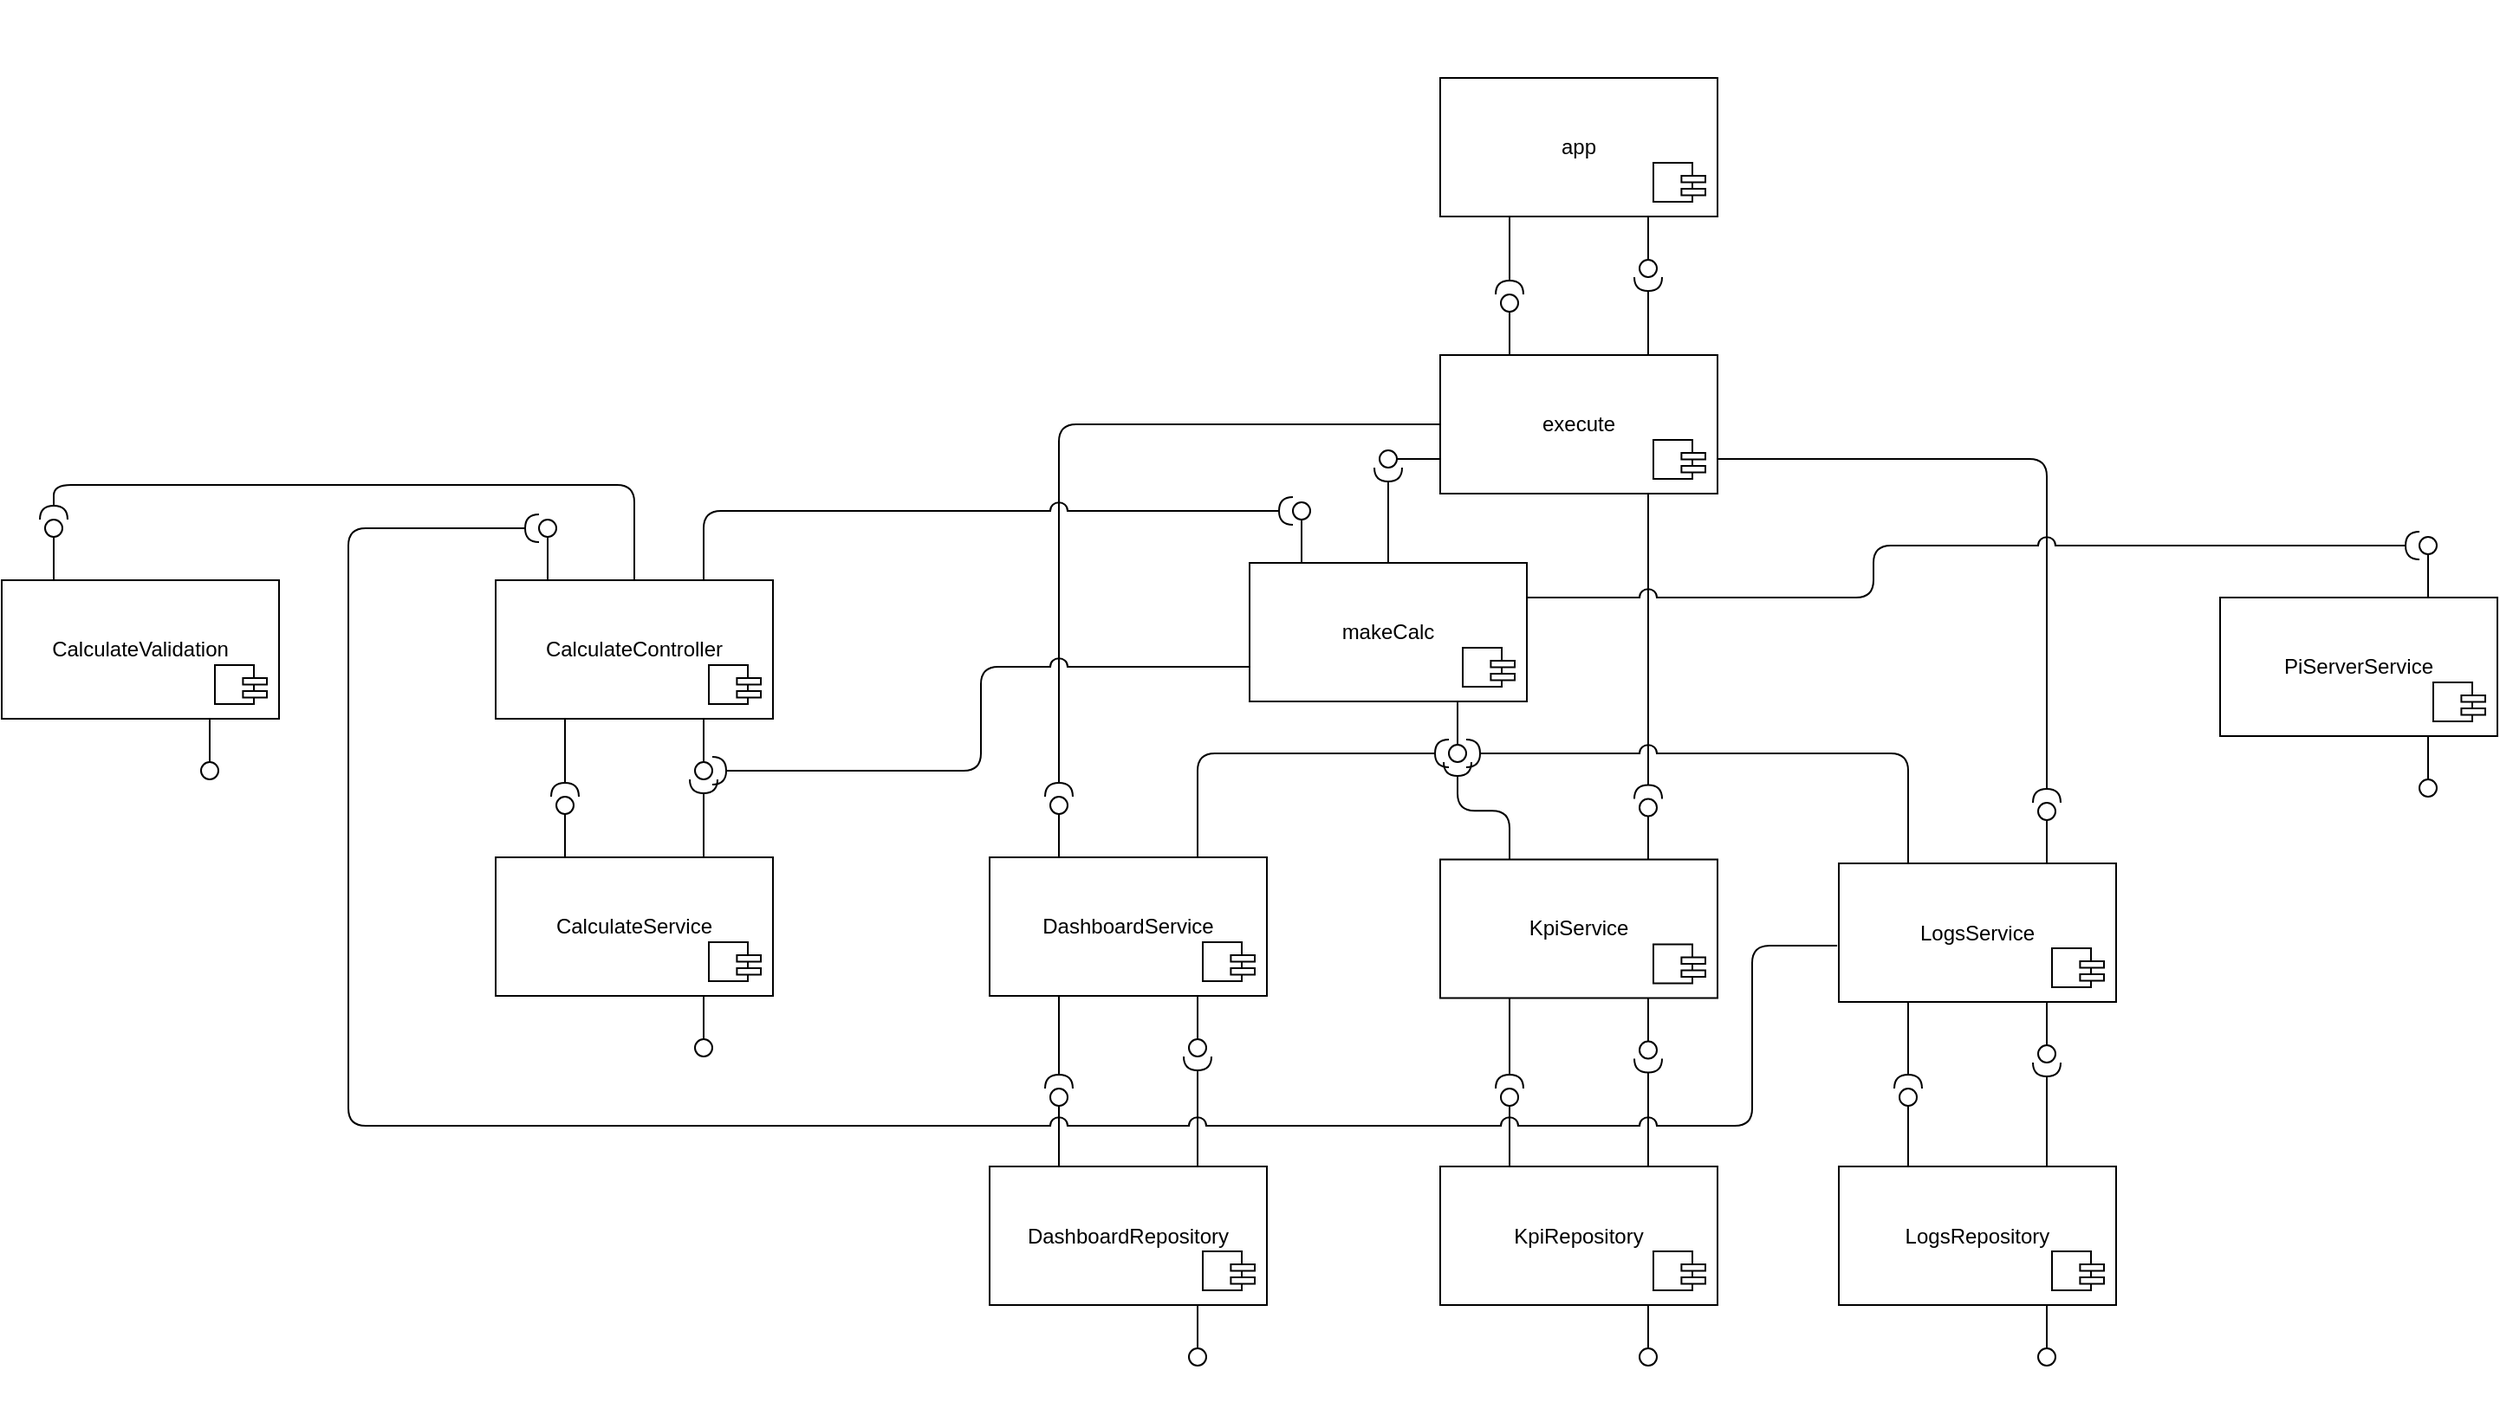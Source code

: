 <mxfile version="13.7.8"><diagram name="Page-1" id="5f0bae14-7c28-e335-631c-24af17079c00"><mxGraphModel dx="2522" dy="1555" grid="1" gridSize="10" guides="1" tooltips="1" connect="1" arrows="1" fold="1" page="1" pageScale="1" pageWidth="1100" pageHeight="850" math="0" shadow="0" extFonts="Permanent Marker^https://fonts.googleapis.com/css?family=Permanent+Marker"><root><mxCell id="0"/><mxCell id="1" parent="0"/><mxCell id="sjlQr1lk5nS09xO88dKd-31" value="" style="group" parent="1" vertex="1" connectable="0"><mxGeometry x="130" y="246.5" width="160" height="195" as="geometry"/></mxCell><mxCell id="sjlQr1lk5nS09xO88dKd-28" value="" style="group" parent="sjlQr1lk5nS09xO88dKd-31" vertex="1" connectable="0"><mxGeometry width="160" height="195" as="geometry"/></mxCell><mxCell id="sjlQr1lk5nS09xO88dKd-17" value="" style="group" parent="sjlQr1lk5nS09xO88dKd-28" vertex="1" connectable="0"><mxGeometry y="168.5" width="160" height="150" as="geometry"/></mxCell><mxCell id="sjlQr1lk5nS09xO88dKd-18" value="DashboardService" style="rounded=0;whiteSpace=wrap;html=1;" parent="sjlQr1lk5nS09xO88dKd-17" vertex="1"><mxGeometry width="160" height="80" as="geometry"/></mxCell><mxCell id="sjlQr1lk5nS09xO88dKd-19" value="" style="group" parent="sjlQr1lk5nS09xO88dKd-17" vertex="1" connectable="0"><mxGeometry x="123" y="49" width="30" height="30" as="geometry"/></mxCell><mxCell id="sjlQr1lk5nS09xO88dKd-20" value="" style="whiteSpace=wrap;html=1;aspect=fixed;" parent="sjlQr1lk5nS09xO88dKd-19" vertex="1"><mxGeometry width="22.5" height="22.5" as="geometry"/></mxCell><mxCell id="sjlQr1lk5nS09xO88dKd-21" value="" style="rounded=0;whiteSpace=wrap;html=1;" parent="sjlQr1lk5nS09xO88dKd-19" vertex="1"><mxGeometry x="16.2" y="7.5" width="13.8" height="3.75" as="geometry"/></mxCell><mxCell id="sjlQr1lk5nS09xO88dKd-22" value="" style="rounded=0;whiteSpace=wrap;html=1;" parent="sjlQr1lk5nS09xO88dKd-19" vertex="1"><mxGeometry x="16.2" y="15" width="13.8" height="3.75" as="geometry"/></mxCell><mxCell id="sjlQr1lk5nS09xO88dKd-23" style="edgeStyle=orthogonalEdgeStyle;rounded=0;orthogonalLoop=1;jettySize=auto;html=1;exitX=0.5;exitY=0;exitDx=0;exitDy=0;entryX=0.5;entryY=1;entryDx=0;entryDy=0;endArrow=none;endFill=0;" parent="sjlQr1lk5nS09xO88dKd-17" source="sjlQr1lk5nS09xO88dKd-24" edge="1"><mxGeometry relative="1" as="geometry"><mxPoint x="120" y="80" as="targetPoint"/></mxGeometry></mxCell><mxCell id="sjlQr1lk5nS09xO88dKd-24" value="" style="ellipse;whiteSpace=wrap;html=1;rounded=0;shadow=0;comic=0;labelBackgroundColor=none;strokeWidth=1;fontFamily=Verdana;fontSize=12;align=center;" parent="sjlQr1lk5nS09xO88dKd-17" vertex="1"><mxGeometry x="115" y="105" width="10" height="10" as="geometry"/></mxCell><mxCell id="_lqipYUHiQkBwRFPcOxQ-12" style="edgeStyle=orthogonalEdgeStyle;rounded=0;orthogonalLoop=1;jettySize=auto;html=1;exitX=0.5;exitY=1;exitDx=0;exitDy=0;entryX=0.5;entryY=0;entryDx=0;entryDy=0;endArrow=none;endFill=0;" edge="1" parent="sjlQr1lk5nS09xO88dKd-28"><mxGeometry relative="1" as="geometry"><mxPoint x="40" y="133.5" as="sourcePoint"/><mxPoint x="40" y="168.5" as="targetPoint"/></mxGeometry></mxCell><mxCell id="_lqipYUHiQkBwRFPcOxQ-13" value="" style="ellipse;whiteSpace=wrap;html=1;rounded=0;shadow=0;comic=0;labelBackgroundColor=none;strokeWidth=1;fontFamily=Verdana;fontSize=12;align=center;" vertex="1" parent="sjlQr1lk5nS09xO88dKd-28"><mxGeometry x="35" y="133.5" width="10" height="10" as="geometry"/></mxCell><mxCell id="sjlQr1lk5nS09xO88dKd-39" value="" style="group" parent="1" vertex="1" connectable="0"><mxGeometry x="130" y="548.5" width="160" height="195" as="geometry"/></mxCell><mxCell id="sjlQr1lk5nS09xO88dKd-40" value="" style="group" parent="sjlQr1lk5nS09xO88dKd-39" vertex="1" connectable="0"><mxGeometry width="160" height="195" as="geometry"/></mxCell><mxCell id="sjlQr1lk5nS09xO88dKd-41" value="" style="group" parent="sjlQr1lk5nS09xO88dKd-40" vertex="1" connectable="0"><mxGeometry y="45" width="160" height="150" as="geometry"/></mxCell><mxCell id="sjlQr1lk5nS09xO88dKd-42" value="DashboardRepository" style="rounded=0;whiteSpace=wrap;html=1;" parent="sjlQr1lk5nS09xO88dKd-41" vertex="1"><mxGeometry width="160" height="80" as="geometry"/></mxCell><mxCell id="sjlQr1lk5nS09xO88dKd-43" value="" style="group" parent="sjlQr1lk5nS09xO88dKd-41" vertex="1" connectable="0"><mxGeometry x="123" y="49" width="30" height="30" as="geometry"/></mxCell><mxCell id="sjlQr1lk5nS09xO88dKd-44" value="" style="whiteSpace=wrap;html=1;aspect=fixed;" parent="sjlQr1lk5nS09xO88dKd-43" vertex="1"><mxGeometry width="22.5" height="22.5" as="geometry"/></mxCell><mxCell id="sjlQr1lk5nS09xO88dKd-45" value="" style="rounded=0;whiteSpace=wrap;html=1;" parent="sjlQr1lk5nS09xO88dKd-43" vertex="1"><mxGeometry x="16.2" y="7.5" width="13.8" height="3.75" as="geometry"/></mxCell><mxCell id="sjlQr1lk5nS09xO88dKd-46" value="" style="rounded=0;whiteSpace=wrap;html=1;" parent="sjlQr1lk5nS09xO88dKd-43" vertex="1"><mxGeometry x="16.2" y="15" width="13.8" height="3.75" as="geometry"/></mxCell><mxCell id="sjlQr1lk5nS09xO88dKd-47" style="edgeStyle=orthogonalEdgeStyle;rounded=0;orthogonalLoop=1;jettySize=auto;html=1;exitX=0.5;exitY=0;exitDx=0;exitDy=0;entryX=0.5;entryY=1;entryDx=0;entryDy=0;endArrow=none;endFill=0;" parent="sjlQr1lk5nS09xO88dKd-41" source="sjlQr1lk5nS09xO88dKd-48" edge="1"><mxGeometry relative="1" as="geometry"><mxPoint x="120" y="80" as="targetPoint"/></mxGeometry></mxCell><mxCell id="sjlQr1lk5nS09xO88dKd-48" value="" style="ellipse;whiteSpace=wrap;html=1;rounded=0;shadow=0;comic=0;labelBackgroundColor=none;strokeWidth=1;fontFamily=Verdana;fontSize=12;align=center;" parent="sjlQr1lk5nS09xO88dKd-41" vertex="1"><mxGeometry x="115" y="105" width="10" height="10" as="geometry"/></mxCell><mxCell id="sjlQr1lk5nS09xO88dKd-49" style="edgeStyle=orthogonalEdgeStyle;rounded=0;orthogonalLoop=1;jettySize=auto;html=1;exitX=0.5;exitY=1;exitDx=0;exitDy=0;entryX=0.5;entryY=0;entryDx=0;entryDy=0;endArrow=none;endFill=0;" parent="sjlQr1lk5nS09xO88dKd-40" source="sjlQr1lk5nS09xO88dKd-50" edge="1"><mxGeometry relative="1" as="geometry"><mxPoint x="40" y="45" as="targetPoint"/></mxGeometry></mxCell><mxCell id="sjlQr1lk5nS09xO88dKd-50" value="" style="ellipse;whiteSpace=wrap;html=1;rounded=0;shadow=0;comic=0;labelBackgroundColor=none;strokeWidth=1;fontFamily=Verdana;fontSize=12;align=center;" parent="sjlQr1lk5nS09xO88dKd-40" vertex="1"><mxGeometry x="35" width="10" height="10" as="geometry"/></mxCell><mxCell id="sjlQr1lk5nS09xO88dKd-51" style="edgeStyle=orthogonalEdgeStyle;curved=0;rounded=1;sketch=0;orthogonalLoop=1;jettySize=auto;html=1;exitX=0.25;exitY=1;exitDx=0;exitDy=0;entryX=0.5;entryY=0;entryDx=0;entryDy=0;endArrow=halfCircle;endFill=0;" parent="1" source="sjlQr1lk5nS09xO88dKd-18" target="sjlQr1lk5nS09xO88dKd-50" edge="1"><mxGeometry relative="1" as="geometry"/></mxCell><mxCell id="sjlQr1lk5nS09xO88dKd-54" value="" style="group" parent="1" vertex="1" connectable="0"><mxGeometry x="390" y="90" width="160" height="195" as="geometry"/></mxCell><mxCell id="sjlQr1lk5nS09xO88dKd-55" value="" style="group" parent="sjlQr1lk5nS09xO88dKd-54" vertex="1" connectable="0"><mxGeometry width="160" height="195" as="geometry"/></mxCell><mxCell id="sjlQr1lk5nS09xO88dKd-56" value="" style="group" parent="sjlQr1lk5nS09xO88dKd-55" vertex="1" connectable="0"><mxGeometry y="35" width="160" height="150" as="geometry"/></mxCell><mxCell id="sjlQr1lk5nS09xO88dKd-57" value="execute" style="rounded=0;whiteSpace=wrap;html=1;" parent="sjlQr1lk5nS09xO88dKd-56" vertex="1"><mxGeometry width="160" height="80" as="geometry"/></mxCell><mxCell id="sjlQr1lk5nS09xO88dKd-58" value="" style="group" parent="sjlQr1lk5nS09xO88dKd-56" vertex="1" connectable="0"><mxGeometry x="123" y="49" width="30" height="30" as="geometry"/></mxCell><mxCell id="sjlQr1lk5nS09xO88dKd-59" value="" style="whiteSpace=wrap;html=1;aspect=fixed;" parent="sjlQr1lk5nS09xO88dKd-58" vertex="1"><mxGeometry width="22.5" height="22.5" as="geometry"/></mxCell><mxCell id="sjlQr1lk5nS09xO88dKd-60" value="" style="rounded=0;whiteSpace=wrap;html=1;" parent="sjlQr1lk5nS09xO88dKd-58" vertex="1"><mxGeometry x="16.2" y="7.5" width="13.8" height="3.75" as="geometry"/></mxCell><mxCell id="sjlQr1lk5nS09xO88dKd-61" value="" style="rounded=0;whiteSpace=wrap;html=1;" parent="sjlQr1lk5nS09xO88dKd-58" vertex="1"><mxGeometry x="16.2" y="15" width="13.8" height="3.75" as="geometry"/></mxCell><mxCell id="sjlQr1lk5nS09xO88dKd-64" style="edgeStyle=orthogonalEdgeStyle;rounded=0;orthogonalLoop=1;jettySize=auto;html=1;exitX=0.5;exitY=1;exitDx=0;exitDy=0;entryX=0.5;entryY=0;entryDx=0;entryDy=0;endArrow=none;endFill=0;" parent="sjlQr1lk5nS09xO88dKd-55" edge="1"><mxGeometry relative="1" as="geometry"><mxPoint x="40" as="sourcePoint"/><mxPoint x="40" y="35" as="targetPoint"/></mxGeometry></mxCell><mxCell id="sjlQr1lk5nS09xO88dKd-65" value="" style="ellipse;whiteSpace=wrap;html=1;rounded=0;shadow=0;comic=0;labelBackgroundColor=none;strokeWidth=1;fontFamily=Verdana;fontSize=12;align=center;" parent="sjlQr1lk5nS09xO88dKd-55" vertex="1"><mxGeometry x="35" width="10" height="10" as="geometry"/></mxCell><mxCell id="sjlQr1lk5nS09xO88dKd-68" value="" style="group" parent="1" vertex="1" connectable="0"><mxGeometry x="390" y="-80" width="160" height="195" as="geometry"/></mxCell><mxCell id="sjlQr1lk5nS09xO88dKd-69" value="" style="group" parent="sjlQr1lk5nS09xO88dKd-68" vertex="1" connectable="0"><mxGeometry width="160" height="195" as="geometry"/></mxCell><mxCell id="sjlQr1lk5nS09xO88dKd-70" value="" style="group" parent="sjlQr1lk5nS09xO88dKd-69" vertex="1" connectable="0"><mxGeometry y="45" width="160" height="150" as="geometry"/></mxCell><mxCell id="sjlQr1lk5nS09xO88dKd-71" value="app" style="rounded=0;whiteSpace=wrap;html=1;" parent="sjlQr1lk5nS09xO88dKd-70" vertex="1"><mxGeometry width="160" height="80" as="geometry"/></mxCell><mxCell id="sjlQr1lk5nS09xO88dKd-72" value="" style="group" parent="sjlQr1lk5nS09xO88dKd-70" vertex="1" connectable="0"><mxGeometry x="123" y="49" width="30" height="30" as="geometry"/></mxCell><mxCell id="sjlQr1lk5nS09xO88dKd-73" value="" style="whiteSpace=wrap;html=1;aspect=fixed;" parent="sjlQr1lk5nS09xO88dKd-72" vertex="1"><mxGeometry width="22.5" height="22.5" as="geometry"/></mxCell><mxCell id="sjlQr1lk5nS09xO88dKd-74" value="" style="rounded=0;whiteSpace=wrap;html=1;" parent="sjlQr1lk5nS09xO88dKd-72" vertex="1"><mxGeometry x="16.2" y="7.5" width="13.8" height="3.75" as="geometry"/></mxCell><mxCell id="sjlQr1lk5nS09xO88dKd-75" value="" style="rounded=0;whiteSpace=wrap;html=1;" parent="sjlQr1lk5nS09xO88dKd-72" vertex="1"><mxGeometry x="16.2" y="15" width="13.8" height="3.75" as="geometry"/></mxCell><mxCell id="sjlQr1lk5nS09xO88dKd-76" style="edgeStyle=orthogonalEdgeStyle;rounded=0;orthogonalLoop=1;jettySize=auto;html=1;exitX=0.5;exitY=0;exitDx=0;exitDy=0;entryX=0.5;entryY=1;entryDx=0;entryDy=0;endArrow=none;endFill=0;" parent="sjlQr1lk5nS09xO88dKd-70" source="sjlQr1lk5nS09xO88dKd-77" edge="1"><mxGeometry relative="1" as="geometry"><mxPoint x="120" y="80" as="targetPoint"/></mxGeometry></mxCell><mxCell id="sjlQr1lk5nS09xO88dKd-77" value="" style="ellipse;whiteSpace=wrap;html=1;rounded=0;shadow=0;comic=0;labelBackgroundColor=none;strokeWidth=1;fontFamily=Verdana;fontSize=12;align=center;" parent="sjlQr1lk5nS09xO88dKd-70" vertex="1"><mxGeometry x="115" y="105" width="10" height="10" as="geometry"/></mxCell><mxCell id="sjlQr1lk5nS09xO88dKd-80" style="edgeStyle=orthogonalEdgeStyle;curved=0;rounded=1;sketch=0;orthogonalLoop=1;jettySize=auto;html=1;exitX=0.25;exitY=1;exitDx=0;exitDy=0;entryX=0.5;entryY=0;entryDx=0;entryDy=0;endArrow=halfCircle;endFill=0;" parent="1" source="sjlQr1lk5nS09xO88dKd-71" target="sjlQr1lk5nS09xO88dKd-65" edge="1"><mxGeometry relative="1" as="geometry"/></mxCell><mxCell id="sjlQr1lk5nS09xO88dKd-81" style="edgeStyle=orthogonalEdgeStyle;curved=0;rounded=1;sketch=0;orthogonalLoop=1;jettySize=auto;html=1;exitX=0.75;exitY=0;exitDx=0;exitDy=0;entryX=0.5;entryY=1;entryDx=0;entryDy=0;endArrow=halfCircle;endFill=0;" parent="1" source="sjlQr1lk5nS09xO88dKd-57" target="sjlQr1lk5nS09xO88dKd-77" edge="1"><mxGeometry relative="1" as="geometry"/></mxCell><mxCell id="sjlQr1lk5nS09xO88dKd-103" value="" style="group" parent="1" vertex="1" connectable="0"><mxGeometry x="390" y="381.25" width="160" height="195" as="geometry"/></mxCell><mxCell id="sjlQr1lk5nS09xO88dKd-104" value="" style="group" parent="sjlQr1lk5nS09xO88dKd-103" vertex="1" connectable="0"><mxGeometry width="160" height="195" as="geometry"/></mxCell><mxCell id="sjlQr1lk5nS09xO88dKd-105" value="" style="group" parent="sjlQr1lk5nS09xO88dKd-104" vertex="1" connectable="0"><mxGeometry y="35" width="160" height="150" as="geometry"/></mxCell><mxCell id="sjlQr1lk5nS09xO88dKd-106" value="KpiService" style="rounded=0;whiteSpace=wrap;html=1;" parent="sjlQr1lk5nS09xO88dKd-105" vertex="1"><mxGeometry width="160" height="80" as="geometry"/></mxCell><mxCell id="sjlQr1lk5nS09xO88dKd-107" value="" style="group" parent="sjlQr1lk5nS09xO88dKd-105" vertex="1" connectable="0"><mxGeometry x="123" y="49" width="30" height="30" as="geometry"/></mxCell><mxCell id="sjlQr1lk5nS09xO88dKd-108" value="" style="whiteSpace=wrap;html=1;aspect=fixed;" parent="sjlQr1lk5nS09xO88dKd-107" vertex="1"><mxGeometry width="22.5" height="22.5" as="geometry"/></mxCell><mxCell id="sjlQr1lk5nS09xO88dKd-109" value="" style="rounded=0;whiteSpace=wrap;html=1;" parent="sjlQr1lk5nS09xO88dKd-107" vertex="1"><mxGeometry x="16.2" y="7.5" width="13.8" height="3.75" as="geometry"/></mxCell><mxCell id="sjlQr1lk5nS09xO88dKd-110" value="" style="rounded=0;whiteSpace=wrap;html=1;" parent="sjlQr1lk5nS09xO88dKd-107" vertex="1"><mxGeometry x="16.2" y="15" width="13.8" height="3.75" as="geometry"/></mxCell><mxCell id="sjlQr1lk5nS09xO88dKd-111" style="edgeStyle=orthogonalEdgeStyle;rounded=0;orthogonalLoop=1;jettySize=auto;html=1;exitX=0.5;exitY=0;exitDx=0;exitDy=0;entryX=0.5;entryY=1;entryDx=0;entryDy=0;endArrow=none;endFill=0;" parent="sjlQr1lk5nS09xO88dKd-105" source="sjlQr1lk5nS09xO88dKd-112" edge="1"><mxGeometry relative="1" as="geometry"><mxPoint x="120" y="80" as="targetPoint"/></mxGeometry></mxCell><mxCell id="sjlQr1lk5nS09xO88dKd-112" value="" style="ellipse;whiteSpace=wrap;html=1;rounded=0;shadow=0;comic=0;labelBackgroundColor=none;strokeWidth=1;fontFamily=Verdana;fontSize=12;align=center;" parent="sjlQr1lk5nS09xO88dKd-105" vertex="1"><mxGeometry x="115" y="105" width="10" height="10" as="geometry"/></mxCell><mxCell id="sjlQr1lk5nS09xO88dKd-113" style="edgeStyle=orthogonalEdgeStyle;rounded=0;orthogonalLoop=1;jettySize=auto;html=1;exitX=0.5;exitY=1;exitDx=0;exitDy=0;entryX=0.5;entryY=0;entryDx=0;entryDy=0;endArrow=none;endFill=0;" parent="sjlQr1lk5nS09xO88dKd-104" edge="1"><mxGeometry relative="1" as="geometry"><mxPoint x="120" as="sourcePoint"/><mxPoint x="120" y="35" as="targetPoint"/></mxGeometry></mxCell><mxCell id="sjlQr1lk5nS09xO88dKd-114" value="" style="ellipse;whiteSpace=wrap;html=1;rounded=0;shadow=0;comic=0;labelBackgroundColor=none;strokeWidth=1;fontFamily=Verdana;fontSize=12;align=center;" parent="sjlQr1lk5nS09xO88dKd-104" vertex="1"><mxGeometry x="115" width="10" height="10" as="geometry"/></mxCell><mxCell id="sjlQr1lk5nS09xO88dKd-126" style="edgeStyle=orthogonalEdgeStyle;curved=0;rounded=1;sketch=0;orthogonalLoop=1;jettySize=auto;html=1;exitX=0;exitY=0.5;exitDx=0;exitDy=0;entryX=0.5;entryY=0;entryDx=0;entryDy=0;endArrow=halfCircle;endFill=0;" parent="1" source="sjlQr1lk5nS09xO88dKd-57" target="_lqipYUHiQkBwRFPcOxQ-13" edge="1"><mxGeometry relative="1" as="geometry"><mxPoint x="172" y="274" as="targetPoint"/></mxGeometry></mxCell><mxCell id="_lqipYUHiQkBwRFPcOxQ-27" value="" style="group" vertex="1" connectable="0" parent="1"><mxGeometry x="390" y="548.5" width="160" height="195" as="geometry"/></mxCell><mxCell id="_lqipYUHiQkBwRFPcOxQ-28" value="" style="group" vertex="1" connectable="0" parent="_lqipYUHiQkBwRFPcOxQ-27"><mxGeometry width="160" height="195" as="geometry"/></mxCell><mxCell id="_lqipYUHiQkBwRFPcOxQ-29" value="" style="group" vertex="1" connectable="0" parent="_lqipYUHiQkBwRFPcOxQ-28"><mxGeometry y="45" width="160" height="150" as="geometry"/></mxCell><mxCell id="_lqipYUHiQkBwRFPcOxQ-30" value="KpiRepository" style="rounded=0;whiteSpace=wrap;html=1;" vertex="1" parent="_lqipYUHiQkBwRFPcOxQ-29"><mxGeometry width="160" height="80" as="geometry"/></mxCell><mxCell id="_lqipYUHiQkBwRFPcOxQ-31" value="" style="group" vertex="1" connectable="0" parent="_lqipYUHiQkBwRFPcOxQ-29"><mxGeometry x="123" y="49" width="30" height="30" as="geometry"/></mxCell><mxCell id="_lqipYUHiQkBwRFPcOxQ-32" value="" style="whiteSpace=wrap;html=1;aspect=fixed;" vertex="1" parent="_lqipYUHiQkBwRFPcOxQ-31"><mxGeometry width="22.5" height="22.5" as="geometry"/></mxCell><mxCell id="_lqipYUHiQkBwRFPcOxQ-33" value="" style="rounded=0;whiteSpace=wrap;html=1;" vertex="1" parent="_lqipYUHiQkBwRFPcOxQ-31"><mxGeometry x="16.2" y="7.5" width="13.8" height="3.75" as="geometry"/></mxCell><mxCell id="_lqipYUHiQkBwRFPcOxQ-34" value="" style="rounded=0;whiteSpace=wrap;html=1;" vertex="1" parent="_lqipYUHiQkBwRFPcOxQ-31"><mxGeometry x="16.2" y="15" width="13.8" height="3.75" as="geometry"/></mxCell><mxCell id="_lqipYUHiQkBwRFPcOxQ-35" style="edgeStyle=orthogonalEdgeStyle;rounded=0;orthogonalLoop=1;jettySize=auto;html=1;exitX=0.5;exitY=0;exitDx=0;exitDy=0;entryX=0.5;entryY=1;entryDx=0;entryDy=0;endArrow=none;endFill=0;" edge="1" parent="_lqipYUHiQkBwRFPcOxQ-29" source="_lqipYUHiQkBwRFPcOxQ-36"><mxGeometry relative="1" as="geometry"><mxPoint x="120" y="80" as="targetPoint"/></mxGeometry></mxCell><mxCell id="_lqipYUHiQkBwRFPcOxQ-36" value="" style="ellipse;whiteSpace=wrap;html=1;rounded=0;shadow=0;comic=0;labelBackgroundColor=none;strokeWidth=1;fontFamily=Verdana;fontSize=12;align=center;" vertex="1" parent="_lqipYUHiQkBwRFPcOxQ-29"><mxGeometry x="115" y="105" width="10" height="10" as="geometry"/></mxCell><mxCell id="_lqipYUHiQkBwRFPcOxQ-37" style="edgeStyle=orthogonalEdgeStyle;rounded=0;orthogonalLoop=1;jettySize=auto;html=1;exitX=0.5;exitY=1;exitDx=0;exitDy=0;entryX=0.5;entryY=0;entryDx=0;entryDy=0;endArrow=none;endFill=0;" edge="1" parent="_lqipYUHiQkBwRFPcOxQ-28" source="_lqipYUHiQkBwRFPcOxQ-38"><mxGeometry relative="1" as="geometry"><mxPoint x="40" y="45" as="targetPoint"/></mxGeometry></mxCell><mxCell id="_lqipYUHiQkBwRFPcOxQ-38" value="" style="ellipse;whiteSpace=wrap;html=1;rounded=0;shadow=0;comic=0;labelBackgroundColor=none;strokeWidth=1;fontFamily=Verdana;fontSize=12;align=center;" vertex="1" parent="_lqipYUHiQkBwRFPcOxQ-28"><mxGeometry x="35" width="10" height="10" as="geometry"/></mxCell><mxCell id="_lqipYUHiQkBwRFPcOxQ-40" style="edgeStyle=orthogonalEdgeStyle;rounded=1;orthogonalLoop=1;jettySize=auto;html=1;exitX=0.25;exitY=1;exitDx=0;exitDy=0;entryX=0.5;entryY=0;entryDx=0;entryDy=0;endArrow=halfCircle;endFill=0;" edge="1" parent="1" source="sjlQr1lk5nS09xO88dKd-106" target="_lqipYUHiQkBwRFPcOxQ-38"><mxGeometry relative="1" as="geometry"/></mxCell><mxCell id="_lqipYUHiQkBwRFPcOxQ-42" value="" style="group" vertex="1" connectable="0" parent="1"><mxGeometry x="620" y="383.5" width="160" height="195" as="geometry"/></mxCell><mxCell id="_lqipYUHiQkBwRFPcOxQ-43" value="" style="group" vertex="1" connectable="0" parent="_lqipYUHiQkBwRFPcOxQ-42"><mxGeometry width="160" height="195" as="geometry"/></mxCell><mxCell id="_lqipYUHiQkBwRFPcOxQ-44" value="" style="group" vertex="1" connectable="0" parent="_lqipYUHiQkBwRFPcOxQ-43"><mxGeometry y="35" width="160" height="150" as="geometry"/></mxCell><mxCell id="_lqipYUHiQkBwRFPcOxQ-45" value="LogsService" style="rounded=0;whiteSpace=wrap;html=1;" vertex="1" parent="_lqipYUHiQkBwRFPcOxQ-44"><mxGeometry width="160" height="80" as="geometry"/></mxCell><mxCell id="_lqipYUHiQkBwRFPcOxQ-46" value="" style="group" vertex="1" connectable="0" parent="_lqipYUHiQkBwRFPcOxQ-44"><mxGeometry x="123" y="49" width="30" height="30" as="geometry"/></mxCell><mxCell id="_lqipYUHiQkBwRFPcOxQ-47" value="" style="whiteSpace=wrap;html=1;aspect=fixed;" vertex="1" parent="_lqipYUHiQkBwRFPcOxQ-46"><mxGeometry width="22.5" height="22.5" as="geometry"/></mxCell><mxCell id="_lqipYUHiQkBwRFPcOxQ-48" value="" style="rounded=0;whiteSpace=wrap;html=1;" vertex="1" parent="_lqipYUHiQkBwRFPcOxQ-46"><mxGeometry x="16.2" y="7.5" width="13.8" height="3.75" as="geometry"/></mxCell><mxCell id="_lqipYUHiQkBwRFPcOxQ-49" value="" style="rounded=0;whiteSpace=wrap;html=1;" vertex="1" parent="_lqipYUHiQkBwRFPcOxQ-46"><mxGeometry x="16.2" y="15" width="13.8" height="3.75" as="geometry"/></mxCell><mxCell id="_lqipYUHiQkBwRFPcOxQ-50" style="edgeStyle=orthogonalEdgeStyle;rounded=0;orthogonalLoop=1;jettySize=auto;html=1;exitX=0.5;exitY=0;exitDx=0;exitDy=0;entryX=0.5;entryY=1;entryDx=0;entryDy=0;endArrow=none;endFill=0;" edge="1" parent="_lqipYUHiQkBwRFPcOxQ-44" source="_lqipYUHiQkBwRFPcOxQ-51"><mxGeometry relative="1" as="geometry"><mxPoint x="120" y="80" as="targetPoint"/></mxGeometry></mxCell><mxCell id="_lqipYUHiQkBwRFPcOxQ-51" value="" style="ellipse;whiteSpace=wrap;html=1;rounded=0;shadow=0;comic=0;labelBackgroundColor=none;strokeWidth=1;fontFamily=Verdana;fontSize=12;align=center;" vertex="1" parent="_lqipYUHiQkBwRFPcOxQ-44"><mxGeometry x="115" y="105" width="10" height="10" as="geometry"/></mxCell><mxCell id="_lqipYUHiQkBwRFPcOxQ-52" style="edgeStyle=orthogonalEdgeStyle;rounded=0;orthogonalLoop=1;jettySize=auto;html=1;exitX=0.5;exitY=1;exitDx=0;exitDy=0;entryX=0.5;entryY=0;entryDx=0;entryDy=0;endArrow=none;endFill=0;" edge="1" parent="_lqipYUHiQkBwRFPcOxQ-43"><mxGeometry relative="1" as="geometry"><mxPoint x="120" as="sourcePoint"/><mxPoint x="120" y="35" as="targetPoint"/></mxGeometry></mxCell><mxCell id="_lqipYUHiQkBwRFPcOxQ-53" value="" style="ellipse;whiteSpace=wrap;html=1;rounded=0;shadow=0;comic=0;labelBackgroundColor=none;strokeWidth=1;fontFamily=Verdana;fontSize=12;align=center;" vertex="1" parent="_lqipYUHiQkBwRFPcOxQ-43"><mxGeometry x="115" width="10" height="10" as="geometry"/></mxCell><mxCell id="_lqipYUHiQkBwRFPcOxQ-56" style="edgeStyle=orthogonalEdgeStyle;rounded=1;orthogonalLoop=1;jettySize=auto;html=1;exitX=1;exitY=0.75;exitDx=0;exitDy=0;entryX=0.5;entryY=0;entryDx=0;entryDy=0;endArrow=halfCircle;endFill=0;" edge="1" parent="1" source="sjlQr1lk5nS09xO88dKd-57" target="_lqipYUHiQkBwRFPcOxQ-53"><mxGeometry relative="1" as="geometry"/></mxCell><mxCell id="_lqipYUHiQkBwRFPcOxQ-57" style="edgeStyle=orthogonalEdgeStyle;rounded=1;orthogonalLoop=1;jettySize=auto;html=1;exitX=0.75;exitY=1;exitDx=0;exitDy=0;entryX=0.5;entryY=0;entryDx=0;entryDy=0;endArrow=halfCircle;endFill=0;jumpStyle=arc;jumpSize=10;" edge="1" parent="1" source="sjlQr1lk5nS09xO88dKd-57" target="sjlQr1lk5nS09xO88dKd-114"><mxGeometry relative="1" as="geometry"/></mxCell><mxCell id="_lqipYUHiQkBwRFPcOxQ-59" value="" style="group" vertex="1" connectable="0" parent="1"><mxGeometry x="620" y="548.5" width="160" height="195" as="geometry"/></mxCell><mxCell id="_lqipYUHiQkBwRFPcOxQ-60" value="" style="group" vertex="1" connectable="0" parent="_lqipYUHiQkBwRFPcOxQ-59"><mxGeometry width="160" height="195" as="geometry"/></mxCell><mxCell id="_lqipYUHiQkBwRFPcOxQ-61" value="" style="group" vertex="1" connectable="0" parent="_lqipYUHiQkBwRFPcOxQ-60"><mxGeometry y="45" width="160" height="150" as="geometry"/></mxCell><mxCell id="_lqipYUHiQkBwRFPcOxQ-62" value="LogsRepository" style="rounded=0;whiteSpace=wrap;html=1;" vertex="1" parent="_lqipYUHiQkBwRFPcOxQ-61"><mxGeometry width="160" height="80" as="geometry"/></mxCell><mxCell id="_lqipYUHiQkBwRFPcOxQ-63" value="" style="group" vertex="1" connectable="0" parent="_lqipYUHiQkBwRFPcOxQ-61"><mxGeometry x="123" y="49" width="30" height="30" as="geometry"/></mxCell><mxCell id="_lqipYUHiQkBwRFPcOxQ-64" value="" style="whiteSpace=wrap;html=1;aspect=fixed;" vertex="1" parent="_lqipYUHiQkBwRFPcOxQ-63"><mxGeometry width="22.5" height="22.5" as="geometry"/></mxCell><mxCell id="_lqipYUHiQkBwRFPcOxQ-65" value="" style="rounded=0;whiteSpace=wrap;html=1;" vertex="1" parent="_lqipYUHiQkBwRFPcOxQ-63"><mxGeometry x="16.2" y="7.5" width="13.8" height="3.75" as="geometry"/></mxCell><mxCell id="_lqipYUHiQkBwRFPcOxQ-66" value="" style="rounded=0;whiteSpace=wrap;html=1;" vertex="1" parent="_lqipYUHiQkBwRFPcOxQ-63"><mxGeometry x="16.2" y="15" width="13.8" height="3.75" as="geometry"/></mxCell><mxCell id="_lqipYUHiQkBwRFPcOxQ-67" style="edgeStyle=orthogonalEdgeStyle;rounded=0;orthogonalLoop=1;jettySize=auto;html=1;exitX=0.5;exitY=0;exitDx=0;exitDy=0;entryX=0.5;entryY=1;entryDx=0;entryDy=0;endArrow=none;endFill=0;" edge="1" parent="_lqipYUHiQkBwRFPcOxQ-61" source="_lqipYUHiQkBwRFPcOxQ-68"><mxGeometry relative="1" as="geometry"><mxPoint x="120" y="80" as="targetPoint"/></mxGeometry></mxCell><mxCell id="_lqipYUHiQkBwRFPcOxQ-68" value="" style="ellipse;whiteSpace=wrap;html=1;rounded=0;shadow=0;comic=0;labelBackgroundColor=none;strokeWidth=1;fontFamily=Verdana;fontSize=12;align=center;" vertex="1" parent="_lqipYUHiQkBwRFPcOxQ-61"><mxGeometry x="115" y="105" width="10" height="10" as="geometry"/></mxCell><mxCell id="_lqipYUHiQkBwRFPcOxQ-69" style="edgeStyle=orthogonalEdgeStyle;rounded=0;orthogonalLoop=1;jettySize=auto;html=1;exitX=0.5;exitY=1;exitDx=0;exitDy=0;entryX=0.5;entryY=0;entryDx=0;entryDy=0;endArrow=none;endFill=0;" edge="1" parent="_lqipYUHiQkBwRFPcOxQ-60" source="_lqipYUHiQkBwRFPcOxQ-70"><mxGeometry relative="1" as="geometry"><mxPoint x="40" y="45" as="targetPoint"/></mxGeometry></mxCell><mxCell id="_lqipYUHiQkBwRFPcOxQ-70" value="" style="ellipse;whiteSpace=wrap;html=1;rounded=0;shadow=0;comic=0;labelBackgroundColor=none;strokeWidth=1;fontFamily=Verdana;fontSize=12;align=center;" vertex="1" parent="_lqipYUHiQkBwRFPcOxQ-60"><mxGeometry x="35" width="10" height="10" as="geometry"/></mxCell><mxCell id="_lqipYUHiQkBwRFPcOxQ-71" style="edgeStyle=orthogonalEdgeStyle;rounded=1;jumpStyle=arc;jumpSize=10;orthogonalLoop=1;jettySize=auto;html=1;exitX=0.25;exitY=1;exitDx=0;exitDy=0;entryX=0.5;entryY=0;entryDx=0;entryDy=0;endArrow=halfCircle;endFill=0;" edge="1" parent="1" source="_lqipYUHiQkBwRFPcOxQ-45" target="_lqipYUHiQkBwRFPcOxQ-70"><mxGeometry relative="1" as="geometry"/></mxCell><mxCell id="_lqipYUHiQkBwRFPcOxQ-100" value="" style="group" vertex="1" connectable="0" parent="1"><mxGeometry x="280" y="210" width="160" height="195" as="geometry"/></mxCell><mxCell id="_lqipYUHiQkBwRFPcOxQ-101" value="" style="group" vertex="1" connectable="0" parent="_lqipYUHiQkBwRFPcOxQ-100"><mxGeometry width="160" height="195" as="geometry"/></mxCell><mxCell id="_lqipYUHiQkBwRFPcOxQ-102" value="" style="group" vertex="1" connectable="0" parent="_lqipYUHiQkBwRFPcOxQ-101"><mxGeometry y="35" width="160" height="150" as="geometry"/></mxCell><mxCell id="_lqipYUHiQkBwRFPcOxQ-103" value="makeCalc" style="rounded=0;whiteSpace=wrap;html=1;" vertex="1" parent="_lqipYUHiQkBwRFPcOxQ-102"><mxGeometry width="160" height="80" as="geometry"/></mxCell><mxCell id="_lqipYUHiQkBwRFPcOxQ-104" value="" style="group" vertex="1" connectable="0" parent="_lqipYUHiQkBwRFPcOxQ-102"><mxGeometry x="123" y="49" width="30" height="30" as="geometry"/></mxCell><mxCell id="_lqipYUHiQkBwRFPcOxQ-105" value="" style="whiteSpace=wrap;html=1;aspect=fixed;" vertex="1" parent="_lqipYUHiQkBwRFPcOxQ-104"><mxGeometry width="22.5" height="22.5" as="geometry"/></mxCell><mxCell id="_lqipYUHiQkBwRFPcOxQ-106" value="" style="rounded=0;whiteSpace=wrap;html=1;" vertex="1" parent="_lqipYUHiQkBwRFPcOxQ-104"><mxGeometry x="16.2" y="7.5" width="13.8" height="3.75" as="geometry"/></mxCell><mxCell id="_lqipYUHiQkBwRFPcOxQ-107" value="" style="rounded=0;whiteSpace=wrap;html=1;" vertex="1" parent="_lqipYUHiQkBwRFPcOxQ-104"><mxGeometry x="16.2" y="15" width="13.8" height="3.75" as="geometry"/></mxCell><mxCell id="_lqipYUHiQkBwRFPcOxQ-108" style="edgeStyle=orthogonalEdgeStyle;rounded=0;orthogonalLoop=1;jettySize=auto;html=1;exitX=0.5;exitY=0;exitDx=0;exitDy=0;entryX=0.5;entryY=1;entryDx=0;entryDy=0;endArrow=none;endFill=0;" edge="1" parent="_lqipYUHiQkBwRFPcOxQ-102" source="_lqipYUHiQkBwRFPcOxQ-109"><mxGeometry relative="1" as="geometry"><mxPoint x="120" y="80" as="targetPoint"/></mxGeometry></mxCell><mxCell id="_lqipYUHiQkBwRFPcOxQ-109" value="" style="ellipse;whiteSpace=wrap;html=1;rounded=0;shadow=0;comic=0;labelBackgroundColor=none;strokeWidth=1;fontFamily=Verdana;fontSize=12;align=center;" vertex="1" parent="_lqipYUHiQkBwRFPcOxQ-102"><mxGeometry x="115" y="105" width="10" height="10" as="geometry"/></mxCell><mxCell id="_lqipYUHiQkBwRFPcOxQ-110" style="edgeStyle=orthogonalEdgeStyle;rounded=0;orthogonalLoop=1;jettySize=auto;html=1;exitX=0.5;exitY=1;exitDx=0;exitDy=0;entryX=0.5;entryY=0;entryDx=0;entryDy=0;endArrow=none;endFill=0;" edge="1" parent="_lqipYUHiQkBwRFPcOxQ-101"><mxGeometry relative="1" as="geometry"><mxPoint x="30" as="sourcePoint"/><mxPoint x="30" y="35" as="targetPoint"/></mxGeometry></mxCell><mxCell id="_lqipYUHiQkBwRFPcOxQ-111" value="" style="ellipse;whiteSpace=wrap;html=1;rounded=0;shadow=0;comic=0;labelBackgroundColor=none;strokeWidth=1;fontFamily=Verdana;fontSize=12;align=center;" vertex="1" parent="_lqipYUHiQkBwRFPcOxQ-101"><mxGeometry x="25" width="10" height="10" as="geometry"/></mxCell><mxCell id="sjlQr1lk5nS09xO88dKd-63" value="" style="ellipse;whiteSpace=wrap;html=1;rounded=0;shadow=0;comic=0;labelBackgroundColor=none;strokeWidth=1;fontFamily=Verdana;fontSize=12;align=center;" parent="1" vertex="1"><mxGeometry x="355" y="180" width="10" height="10" as="geometry"/></mxCell><mxCell id="_lqipYUHiQkBwRFPcOxQ-119" value="" style="group" vertex="1" connectable="0" parent="1"><mxGeometry x="840" y="230" width="160" height="195" as="geometry"/></mxCell><mxCell id="_lqipYUHiQkBwRFPcOxQ-120" value="" style="group" vertex="1" connectable="0" parent="_lqipYUHiQkBwRFPcOxQ-119"><mxGeometry width="160" height="195" as="geometry"/></mxCell><mxCell id="_lqipYUHiQkBwRFPcOxQ-121" value="" style="group" vertex="1" connectable="0" parent="_lqipYUHiQkBwRFPcOxQ-120"><mxGeometry y="35" width="160" height="150" as="geometry"/></mxCell><mxCell id="_lqipYUHiQkBwRFPcOxQ-122" value="PiServerService" style="rounded=0;whiteSpace=wrap;html=1;" vertex="1" parent="_lqipYUHiQkBwRFPcOxQ-121"><mxGeometry width="160" height="80" as="geometry"/></mxCell><mxCell id="_lqipYUHiQkBwRFPcOxQ-123" value="" style="group" vertex="1" connectable="0" parent="_lqipYUHiQkBwRFPcOxQ-121"><mxGeometry x="123" y="49" width="30" height="30" as="geometry"/></mxCell><mxCell id="_lqipYUHiQkBwRFPcOxQ-124" value="" style="whiteSpace=wrap;html=1;aspect=fixed;" vertex="1" parent="_lqipYUHiQkBwRFPcOxQ-123"><mxGeometry width="22.5" height="22.5" as="geometry"/></mxCell><mxCell id="_lqipYUHiQkBwRFPcOxQ-125" value="" style="rounded=0;whiteSpace=wrap;html=1;" vertex="1" parent="_lqipYUHiQkBwRFPcOxQ-123"><mxGeometry x="16.2" y="7.5" width="13.8" height="3.75" as="geometry"/></mxCell><mxCell id="_lqipYUHiQkBwRFPcOxQ-126" value="" style="rounded=0;whiteSpace=wrap;html=1;" vertex="1" parent="_lqipYUHiQkBwRFPcOxQ-123"><mxGeometry x="16.2" y="15" width="13.8" height="3.75" as="geometry"/></mxCell><mxCell id="_lqipYUHiQkBwRFPcOxQ-127" style="edgeStyle=orthogonalEdgeStyle;rounded=0;orthogonalLoop=1;jettySize=auto;html=1;exitX=0.5;exitY=0;exitDx=0;exitDy=0;entryX=0.5;entryY=1;entryDx=0;entryDy=0;endArrow=none;endFill=0;" edge="1" parent="_lqipYUHiQkBwRFPcOxQ-121" source="_lqipYUHiQkBwRFPcOxQ-128"><mxGeometry relative="1" as="geometry"><mxPoint x="120" y="80" as="targetPoint"/></mxGeometry></mxCell><mxCell id="_lqipYUHiQkBwRFPcOxQ-128" value="" style="ellipse;whiteSpace=wrap;html=1;rounded=0;shadow=0;comic=0;labelBackgroundColor=none;strokeWidth=1;fontFamily=Verdana;fontSize=12;align=center;" vertex="1" parent="_lqipYUHiQkBwRFPcOxQ-121"><mxGeometry x="115" y="105" width="10" height="10" as="geometry"/></mxCell><mxCell id="_lqipYUHiQkBwRFPcOxQ-129" style="edgeStyle=orthogonalEdgeStyle;rounded=0;orthogonalLoop=1;jettySize=auto;html=1;exitX=0.5;exitY=1;exitDx=0;exitDy=0;entryX=0.5;entryY=0;entryDx=0;entryDy=0;endArrow=none;endFill=0;" edge="1" parent="_lqipYUHiQkBwRFPcOxQ-120"><mxGeometry relative="1" as="geometry"><mxPoint x="120" as="sourcePoint"/><mxPoint x="120" y="35" as="targetPoint"/></mxGeometry></mxCell><mxCell id="_lqipYUHiQkBwRFPcOxQ-130" value="" style="ellipse;whiteSpace=wrap;html=1;rounded=0;shadow=0;comic=0;labelBackgroundColor=none;strokeWidth=1;fontFamily=Verdana;fontSize=12;align=center;" vertex="1" parent="_lqipYUHiQkBwRFPcOxQ-120"><mxGeometry x="115" width="10" height="10" as="geometry"/></mxCell><mxCell id="_lqipYUHiQkBwRFPcOxQ-140" style="edgeStyle=elbowEdgeStyle;rounded=1;jumpStyle=arc;jumpSize=10;orthogonalLoop=1;jettySize=auto;html=1;exitX=0.75;exitY=0;exitDx=0;exitDy=0;entryX=0.5;entryY=1;entryDx=0;entryDy=0;endArrow=halfCircle;endFill=0;" edge="1" parent="1" source="_lqipYUHiQkBwRFPcOxQ-62" target="_lqipYUHiQkBwRFPcOxQ-51"><mxGeometry relative="1" as="geometry"/></mxCell><mxCell id="_lqipYUHiQkBwRFPcOxQ-141" style="edgeStyle=elbowEdgeStyle;rounded=1;jumpStyle=arc;jumpSize=10;orthogonalLoop=1;jettySize=auto;html=1;exitX=0.75;exitY=0;exitDx=0;exitDy=0;entryX=0.5;entryY=1;entryDx=0;entryDy=0;endArrow=halfCircle;endFill=0;" edge="1" parent="1" source="_lqipYUHiQkBwRFPcOxQ-30" target="sjlQr1lk5nS09xO88dKd-112"><mxGeometry relative="1" as="geometry"/></mxCell><mxCell id="_lqipYUHiQkBwRFPcOxQ-144" style="edgeStyle=elbowEdgeStyle;rounded=1;jumpStyle=arc;jumpSize=10;orthogonalLoop=1;jettySize=auto;html=1;exitX=0.75;exitY=0;exitDx=0;exitDy=0;entryX=0;entryY=0.5;entryDx=0;entryDy=0;endArrow=halfCircle;endFill=0;" edge="1" parent="1" source="sjlQr1lk5nS09xO88dKd-18" target="_lqipYUHiQkBwRFPcOxQ-109"><mxGeometry relative="1" as="geometry"><Array as="points"><mxPoint x="250" y="380"/><mxPoint x="280" y="360"/></Array></mxGeometry></mxCell><mxCell id="_lqipYUHiQkBwRFPcOxQ-145" style="edgeStyle=orthogonalEdgeStyle;rounded=1;jumpStyle=arc;jumpSize=10;orthogonalLoop=1;jettySize=auto;html=1;exitX=0.25;exitY=0;exitDx=0;exitDy=0;entryX=0.5;entryY=1;entryDx=0;entryDy=0;endArrow=halfCircle;endFill=0;" edge="1" parent="1" source="sjlQr1lk5nS09xO88dKd-106" target="_lqipYUHiQkBwRFPcOxQ-109"><mxGeometry relative="1" as="geometry"/></mxCell><mxCell id="_lqipYUHiQkBwRFPcOxQ-146" style="edgeStyle=elbowEdgeStyle;rounded=1;jumpStyle=arc;jumpSize=10;orthogonalLoop=1;jettySize=auto;html=1;exitX=0.25;exitY=0;exitDx=0;exitDy=0;entryX=1;entryY=0.5;entryDx=0;entryDy=0;endArrow=halfCircle;endFill=0;" edge="1" parent="1" source="_lqipYUHiQkBwRFPcOxQ-45" target="_lqipYUHiQkBwRFPcOxQ-109"><mxGeometry relative="1" as="geometry"><Array as="points"><mxPoint x="660" y="370"/></Array></mxGeometry></mxCell><mxCell id="_lqipYUHiQkBwRFPcOxQ-147" style="edgeStyle=elbowEdgeStyle;rounded=1;jumpStyle=arc;jumpSize=10;orthogonalLoop=1;jettySize=auto;html=1;exitX=0.75;exitY=0;exitDx=0;exitDy=0;entryX=0.5;entryY=1;entryDx=0;entryDy=0;endArrow=halfCircle;endFill=0;" edge="1" parent="1" source="sjlQr1lk5nS09xO88dKd-42" target="sjlQr1lk5nS09xO88dKd-24"><mxGeometry relative="1" as="geometry"/></mxCell><mxCell id="_lqipYUHiQkBwRFPcOxQ-149" value="" style="endArrow=none;html=1;exitX=1;exitY=0.5;exitDx=0;exitDy=0;entryX=0;entryY=0.75;entryDx=0;entryDy=0;" edge="1" parent="1" source="sjlQr1lk5nS09xO88dKd-63" target="sjlQr1lk5nS09xO88dKd-57"><mxGeometry width="50" height="50" relative="1" as="geometry"><mxPoint x="610" y="330" as="sourcePoint"/><mxPoint x="660" y="280" as="targetPoint"/></mxGeometry></mxCell><mxCell id="_lqipYUHiQkBwRFPcOxQ-150" style="edgeStyle=elbowEdgeStyle;rounded=1;jumpStyle=arc;jumpSize=10;orthogonalLoop=1;jettySize=auto;html=1;entryX=0.5;entryY=1;entryDx=0;entryDy=0;endArrow=halfCircle;endFill=0;" edge="1" parent="1" source="_lqipYUHiQkBwRFPcOxQ-103" target="sjlQr1lk5nS09xO88dKd-63"><mxGeometry relative="1" as="geometry"/></mxCell><mxCell id="_lqipYUHiQkBwRFPcOxQ-151" style="edgeStyle=elbowEdgeStyle;rounded=1;jumpStyle=arc;jumpSize=10;orthogonalLoop=1;jettySize=auto;html=1;exitX=1;exitY=0.25;exitDx=0;exitDy=0;entryX=0;entryY=0.5;entryDx=0;entryDy=0;endArrow=halfCircle;endFill=0;" edge="1" parent="1" source="_lqipYUHiQkBwRFPcOxQ-103" target="_lqipYUHiQkBwRFPcOxQ-130"><mxGeometry relative="1" as="geometry"><Array as="points"><mxPoint x="640" y="250"/></Array></mxGeometry></mxCell><mxCell id="_lqipYUHiQkBwRFPcOxQ-152" value="" style="group" vertex="1" connectable="0" parent="1"><mxGeometry x="-155" y="220" width="160" height="195" as="geometry"/></mxCell><mxCell id="_lqipYUHiQkBwRFPcOxQ-153" value="" style="group" vertex="1" connectable="0" parent="_lqipYUHiQkBwRFPcOxQ-152"><mxGeometry width="160" height="195" as="geometry"/></mxCell><mxCell id="_lqipYUHiQkBwRFPcOxQ-154" value="" style="group" vertex="1" connectable="0" parent="_lqipYUHiQkBwRFPcOxQ-153"><mxGeometry y="35" width="160" height="150" as="geometry"/></mxCell><mxCell id="_lqipYUHiQkBwRFPcOxQ-155" value="CalculateController" style="rounded=0;whiteSpace=wrap;html=1;" vertex="1" parent="_lqipYUHiQkBwRFPcOxQ-154"><mxGeometry width="160" height="80" as="geometry"/></mxCell><mxCell id="_lqipYUHiQkBwRFPcOxQ-156" value="" style="group" vertex="1" connectable="0" parent="_lqipYUHiQkBwRFPcOxQ-154"><mxGeometry x="123" y="49" width="30" height="30" as="geometry"/></mxCell><mxCell id="_lqipYUHiQkBwRFPcOxQ-157" value="" style="whiteSpace=wrap;html=1;aspect=fixed;" vertex="1" parent="_lqipYUHiQkBwRFPcOxQ-156"><mxGeometry width="22.5" height="22.5" as="geometry"/></mxCell><mxCell id="_lqipYUHiQkBwRFPcOxQ-158" value="" style="rounded=0;whiteSpace=wrap;html=1;" vertex="1" parent="_lqipYUHiQkBwRFPcOxQ-156"><mxGeometry x="16.2" y="7.5" width="13.8" height="3.75" as="geometry"/></mxCell><mxCell id="_lqipYUHiQkBwRFPcOxQ-159" value="" style="rounded=0;whiteSpace=wrap;html=1;" vertex="1" parent="_lqipYUHiQkBwRFPcOxQ-156"><mxGeometry x="16.2" y="15" width="13.8" height="3.75" as="geometry"/></mxCell><mxCell id="_lqipYUHiQkBwRFPcOxQ-160" style="edgeStyle=orthogonalEdgeStyle;rounded=0;orthogonalLoop=1;jettySize=auto;html=1;exitX=0.5;exitY=0;exitDx=0;exitDy=0;entryX=0.5;entryY=1;entryDx=0;entryDy=0;endArrow=none;endFill=0;" edge="1" parent="_lqipYUHiQkBwRFPcOxQ-154" source="_lqipYUHiQkBwRFPcOxQ-161"><mxGeometry relative="1" as="geometry"><mxPoint x="120" y="80" as="targetPoint"/></mxGeometry></mxCell><mxCell id="_lqipYUHiQkBwRFPcOxQ-161" value="" style="ellipse;whiteSpace=wrap;html=1;rounded=0;shadow=0;comic=0;labelBackgroundColor=none;strokeWidth=1;fontFamily=Verdana;fontSize=12;align=center;" vertex="1" parent="_lqipYUHiQkBwRFPcOxQ-154"><mxGeometry x="115" y="105" width="10" height="10" as="geometry"/></mxCell><mxCell id="_lqipYUHiQkBwRFPcOxQ-162" style="edgeStyle=orthogonalEdgeStyle;rounded=0;orthogonalLoop=1;jettySize=auto;html=1;exitX=0.5;exitY=1;exitDx=0;exitDy=0;entryX=0.5;entryY=0;entryDx=0;entryDy=0;endArrow=none;endFill=0;" edge="1" parent="_lqipYUHiQkBwRFPcOxQ-153"><mxGeometry relative="1" as="geometry"><mxPoint x="30" as="sourcePoint"/><mxPoint x="30" y="35" as="targetPoint"/></mxGeometry></mxCell><mxCell id="_lqipYUHiQkBwRFPcOxQ-163" value="" style="ellipse;whiteSpace=wrap;html=1;rounded=0;shadow=0;comic=0;labelBackgroundColor=none;strokeWidth=1;fontFamily=Verdana;fontSize=12;align=center;" vertex="1" parent="_lqipYUHiQkBwRFPcOxQ-153"><mxGeometry x="25" width="10" height="10" as="geometry"/></mxCell><mxCell id="_lqipYUHiQkBwRFPcOxQ-164" style="edgeStyle=elbowEdgeStyle;rounded=1;jumpStyle=arc;jumpSize=10;orthogonalLoop=1;jettySize=auto;html=1;exitX=0.75;exitY=0;exitDx=0;exitDy=0;entryX=0;entryY=0.5;entryDx=0;entryDy=0;endArrow=halfCircle;endFill=0;" edge="1" parent="1" source="_lqipYUHiQkBwRFPcOxQ-155" target="_lqipYUHiQkBwRFPcOxQ-111"><mxGeometry relative="1" as="geometry"><Array as="points"><mxPoint x="-35" y="220"/><mxPoint x="90" y="210"/></Array></mxGeometry></mxCell><mxCell id="_lqipYUHiQkBwRFPcOxQ-165" style="edgeStyle=elbowEdgeStyle;rounded=1;jumpStyle=arc;jumpSize=10;orthogonalLoop=1;jettySize=auto;html=1;exitX=0;exitY=0.75;exitDx=0;exitDy=0;entryX=1;entryY=0.5;entryDx=0;entryDy=0;endArrow=halfCircle;endFill=0;" edge="1" parent="1" source="_lqipYUHiQkBwRFPcOxQ-103" target="_lqipYUHiQkBwRFPcOxQ-161"><mxGeometry relative="1" as="geometry"/></mxCell><mxCell id="_lqipYUHiQkBwRFPcOxQ-179" value="" style="group" vertex="1" connectable="0" parent="1"><mxGeometry x="-155" y="246.5" width="160" height="195" as="geometry"/></mxCell><mxCell id="_lqipYUHiQkBwRFPcOxQ-180" value="" style="group" vertex="1" connectable="0" parent="_lqipYUHiQkBwRFPcOxQ-179"><mxGeometry width="160" height="195" as="geometry"/></mxCell><mxCell id="_lqipYUHiQkBwRFPcOxQ-181" value="" style="group" vertex="1" connectable="0" parent="_lqipYUHiQkBwRFPcOxQ-180"><mxGeometry y="168.5" width="160" height="150" as="geometry"/></mxCell><mxCell id="_lqipYUHiQkBwRFPcOxQ-182" value="CalculateService" style="rounded=0;whiteSpace=wrap;html=1;" vertex="1" parent="_lqipYUHiQkBwRFPcOxQ-181"><mxGeometry width="160" height="80" as="geometry"/></mxCell><mxCell id="_lqipYUHiQkBwRFPcOxQ-183" value="" style="group" vertex="1" connectable="0" parent="_lqipYUHiQkBwRFPcOxQ-181"><mxGeometry x="123" y="49" width="30" height="30" as="geometry"/></mxCell><mxCell id="_lqipYUHiQkBwRFPcOxQ-184" value="" style="whiteSpace=wrap;html=1;aspect=fixed;" vertex="1" parent="_lqipYUHiQkBwRFPcOxQ-183"><mxGeometry width="22.5" height="22.5" as="geometry"/></mxCell><mxCell id="_lqipYUHiQkBwRFPcOxQ-185" value="" style="rounded=0;whiteSpace=wrap;html=1;" vertex="1" parent="_lqipYUHiQkBwRFPcOxQ-183"><mxGeometry x="16.2" y="7.5" width="13.8" height="3.75" as="geometry"/></mxCell><mxCell id="_lqipYUHiQkBwRFPcOxQ-186" value="" style="rounded=0;whiteSpace=wrap;html=1;" vertex="1" parent="_lqipYUHiQkBwRFPcOxQ-183"><mxGeometry x="16.2" y="15" width="13.8" height="3.75" as="geometry"/></mxCell><mxCell id="_lqipYUHiQkBwRFPcOxQ-187" style="edgeStyle=orthogonalEdgeStyle;rounded=0;orthogonalLoop=1;jettySize=auto;html=1;exitX=0.5;exitY=0;exitDx=0;exitDy=0;entryX=0.5;entryY=1;entryDx=0;entryDy=0;endArrow=none;endFill=0;" edge="1" parent="_lqipYUHiQkBwRFPcOxQ-181" source="_lqipYUHiQkBwRFPcOxQ-188"><mxGeometry relative="1" as="geometry"><mxPoint x="120" y="80" as="targetPoint"/></mxGeometry></mxCell><mxCell id="_lqipYUHiQkBwRFPcOxQ-188" value="" style="ellipse;whiteSpace=wrap;html=1;rounded=0;shadow=0;comic=0;labelBackgroundColor=none;strokeWidth=1;fontFamily=Verdana;fontSize=12;align=center;" vertex="1" parent="_lqipYUHiQkBwRFPcOxQ-181"><mxGeometry x="115" y="105" width="10" height="10" as="geometry"/></mxCell><mxCell id="_lqipYUHiQkBwRFPcOxQ-189" style="edgeStyle=orthogonalEdgeStyle;rounded=0;orthogonalLoop=1;jettySize=auto;html=1;exitX=0.5;exitY=1;exitDx=0;exitDy=0;entryX=0.5;entryY=0;entryDx=0;entryDy=0;endArrow=none;endFill=0;" edge="1" parent="_lqipYUHiQkBwRFPcOxQ-180"><mxGeometry relative="1" as="geometry"><mxPoint x="40" y="133.5" as="sourcePoint"/><mxPoint x="40" y="168.5" as="targetPoint"/></mxGeometry></mxCell><mxCell id="_lqipYUHiQkBwRFPcOxQ-190" value="" style="ellipse;whiteSpace=wrap;html=1;rounded=0;shadow=0;comic=0;labelBackgroundColor=none;strokeWidth=1;fontFamily=Verdana;fontSize=12;align=center;" vertex="1" parent="_lqipYUHiQkBwRFPcOxQ-180"><mxGeometry x="35" y="133.5" width="10" height="10" as="geometry"/></mxCell><mxCell id="_lqipYUHiQkBwRFPcOxQ-191" style="edgeStyle=elbowEdgeStyle;rounded=1;jumpStyle=arc;jumpSize=10;orthogonalLoop=1;jettySize=auto;html=1;exitX=0.25;exitY=1;exitDx=0;exitDy=0;entryX=0.5;entryY=0;entryDx=0;entryDy=0;endArrow=halfCircle;endFill=0;" edge="1" parent="1" source="_lqipYUHiQkBwRFPcOxQ-155" target="_lqipYUHiQkBwRFPcOxQ-190"><mxGeometry relative="1" as="geometry"><Array as="points"/></mxGeometry></mxCell><mxCell id="_lqipYUHiQkBwRFPcOxQ-192" value="" style="group" vertex="1" connectable="0" parent="1"><mxGeometry x="-440" y="220" width="160" height="195" as="geometry"/></mxCell><mxCell id="_lqipYUHiQkBwRFPcOxQ-193" value="" style="group" vertex="1" connectable="0" parent="_lqipYUHiQkBwRFPcOxQ-192"><mxGeometry width="160" height="195" as="geometry"/></mxCell><mxCell id="_lqipYUHiQkBwRFPcOxQ-194" value="" style="group" vertex="1" connectable="0" parent="_lqipYUHiQkBwRFPcOxQ-193"><mxGeometry y="35" width="160" height="150" as="geometry"/></mxCell><mxCell id="_lqipYUHiQkBwRFPcOxQ-195" value="CalculateValidation" style="rounded=0;whiteSpace=wrap;html=1;" vertex="1" parent="_lqipYUHiQkBwRFPcOxQ-194"><mxGeometry width="160" height="80" as="geometry"/></mxCell><mxCell id="_lqipYUHiQkBwRFPcOxQ-196" value="" style="group" vertex="1" connectable="0" parent="_lqipYUHiQkBwRFPcOxQ-194"><mxGeometry x="123" y="49" width="30" height="30" as="geometry"/></mxCell><mxCell id="_lqipYUHiQkBwRFPcOxQ-197" value="" style="whiteSpace=wrap;html=1;aspect=fixed;" vertex="1" parent="_lqipYUHiQkBwRFPcOxQ-196"><mxGeometry width="22.5" height="22.5" as="geometry"/></mxCell><mxCell id="_lqipYUHiQkBwRFPcOxQ-198" value="" style="rounded=0;whiteSpace=wrap;html=1;" vertex="1" parent="_lqipYUHiQkBwRFPcOxQ-196"><mxGeometry x="16.2" y="7.5" width="13.8" height="3.75" as="geometry"/></mxCell><mxCell id="_lqipYUHiQkBwRFPcOxQ-199" value="" style="rounded=0;whiteSpace=wrap;html=1;" vertex="1" parent="_lqipYUHiQkBwRFPcOxQ-196"><mxGeometry x="16.2" y="15" width="13.8" height="3.75" as="geometry"/></mxCell><mxCell id="_lqipYUHiQkBwRFPcOxQ-200" style="edgeStyle=orthogonalEdgeStyle;rounded=0;orthogonalLoop=1;jettySize=auto;html=1;exitX=0.5;exitY=0;exitDx=0;exitDy=0;entryX=0.5;entryY=1;entryDx=0;entryDy=0;endArrow=none;endFill=0;" edge="1" parent="_lqipYUHiQkBwRFPcOxQ-194" source="_lqipYUHiQkBwRFPcOxQ-201"><mxGeometry relative="1" as="geometry"><mxPoint x="120" y="80" as="targetPoint"/></mxGeometry></mxCell><mxCell id="_lqipYUHiQkBwRFPcOxQ-201" value="" style="ellipse;whiteSpace=wrap;html=1;rounded=0;shadow=0;comic=0;labelBackgroundColor=none;strokeWidth=1;fontFamily=Verdana;fontSize=12;align=center;" vertex="1" parent="_lqipYUHiQkBwRFPcOxQ-194"><mxGeometry x="115" y="105" width="10" height="10" as="geometry"/></mxCell><mxCell id="_lqipYUHiQkBwRFPcOxQ-202" style="edgeStyle=orthogonalEdgeStyle;rounded=0;orthogonalLoop=1;jettySize=auto;html=1;exitX=0.5;exitY=1;exitDx=0;exitDy=0;entryX=0.5;entryY=0;entryDx=0;entryDy=0;endArrow=none;endFill=0;" edge="1" parent="_lqipYUHiQkBwRFPcOxQ-193"><mxGeometry relative="1" as="geometry"><mxPoint x="30" as="sourcePoint"/><mxPoint x="30" y="35" as="targetPoint"/></mxGeometry></mxCell><mxCell id="_lqipYUHiQkBwRFPcOxQ-203" value="" style="ellipse;whiteSpace=wrap;html=1;rounded=0;shadow=0;comic=0;labelBackgroundColor=none;strokeWidth=1;fontFamily=Verdana;fontSize=12;align=center;" vertex="1" parent="_lqipYUHiQkBwRFPcOxQ-193"><mxGeometry x="25" width="10" height="10" as="geometry"/></mxCell><mxCell id="_lqipYUHiQkBwRFPcOxQ-204" style="edgeStyle=orthogonalEdgeStyle;rounded=1;jumpStyle=arc;jumpSize=10;orthogonalLoop=1;jettySize=auto;html=1;exitX=0.5;exitY=0;exitDx=0;exitDy=0;entryX=0.5;entryY=0;entryDx=0;entryDy=0;endArrow=halfCircle;endFill=0;" edge="1" parent="1" source="_lqipYUHiQkBwRFPcOxQ-155" target="_lqipYUHiQkBwRFPcOxQ-203"><mxGeometry relative="1" as="geometry"/></mxCell><mxCell id="_lqipYUHiQkBwRFPcOxQ-205" style="edgeStyle=orthogonalEdgeStyle;rounded=1;jumpStyle=arc;jumpSize=10;orthogonalLoop=1;jettySize=auto;html=1;exitX=0.75;exitY=0;exitDx=0;exitDy=0;entryX=0.5;entryY=1;entryDx=0;entryDy=0;endArrow=halfCircle;endFill=0;" edge="1" parent="1" source="_lqipYUHiQkBwRFPcOxQ-182" target="_lqipYUHiQkBwRFPcOxQ-161"><mxGeometry relative="1" as="geometry"/></mxCell><mxCell id="_lqipYUHiQkBwRFPcOxQ-209" style="rounded=1;jumpStyle=arc;jumpSize=10;orthogonalLoop=1;jettySize=auto;html=1;exitX=-0.006;exitY=0.594;exitDx=0;exitDy=0;entryX=0;entryY=0.5;entryDx=0;entryDy=0;endArrow=halfCircle;endFill=0;exitPerimeter=0;edgeStyle=orthogonalEdgeStyle;" edge="1" parent="1" source="_lqipYUHiQkBwRFPcOxQ-45" target="_lqipYUHiQkBwRFPcOxQ-163"><mxGeometry relative="1" as="geometry"><Array as="points"><mxPoint x="570" y="466"/><mxPoint x="570" y="570"/><mxPoint x="-240" y="570"/><mxPoint x="-240" y="225"/></Array></mxGeometry></mxCell></root></mxGraphModel></diagram></mxfile>
